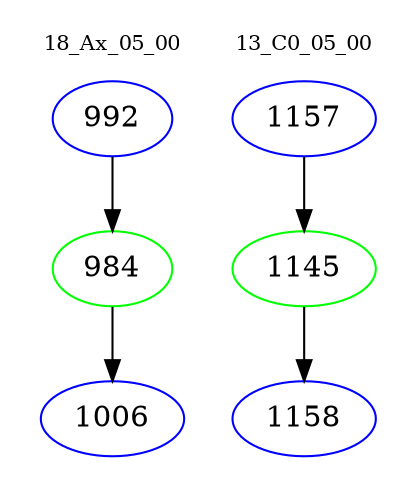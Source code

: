 digraph{
subgraph cluster_0 {
color = white
label = "18_Ax_05_00";
fontsize=10;
T0_992 [label="992", color="blue"]
T0_992 -> T0_984 [color="black"]
T0_984 [label="984", color="green"]
T0_984 -> T0_1006 [color="black"]
T0_1006 [label="1006", color="blue"]
}
subgraph cluster_1 {
color = white
label = "13_C0_05_00";
fontsize=10;
T1_1157 [label="1157", color="blue"]
T1_1157 -> T1_1145 [color="black"]
T1_1145 [label="1145", color="green"]
T1_1145 -> T1_1158 [color="black"]
T1_1158 [label="1158", color="blue"]
}
}
